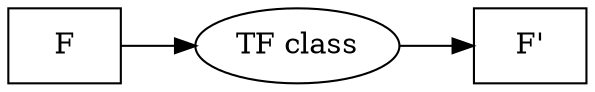 digraph G_map_class {
  rankdir="LR"
  node [shape=box]

  lhs [label="F"];
  map [shape=ellipse, label="TF class"];
  rhs [label="F'"];

  lhs -> map;

  map -> rhs;
}

